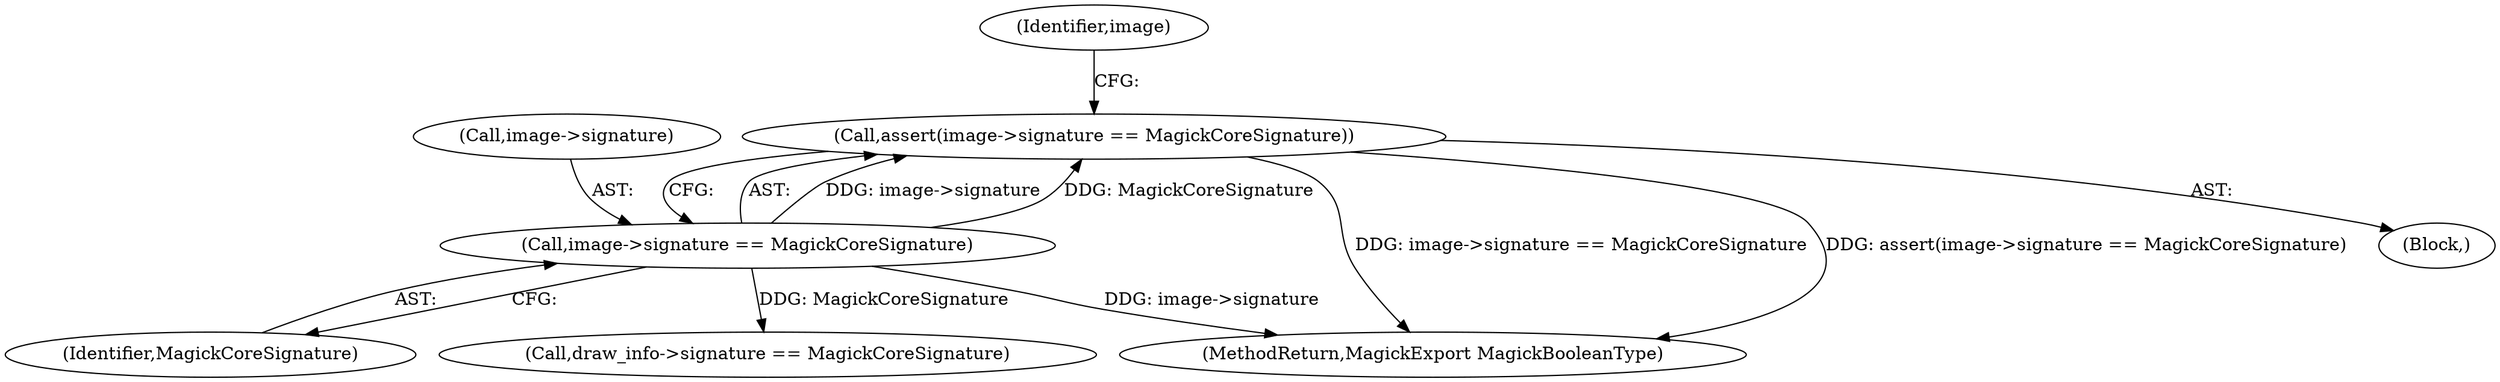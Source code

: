 digraph "0_ImageMagick6_7c2c5ba5b8e3a0b2b82f56c71dfab74ed4006df7@API" {
"1000129" [label="(Call,assert(image->signature == MagickCoreSignature))"];
"1000130" [label="(Call,image->signature == MagickCoreSignature)"];
"1000108" [label="(Block,)"];
"1000157" [label="(Call,draw_info->signature == MagickCoreSignature)"];
"1002061" [label="(MethodReturn,MagickExport MagickBooleanType)"];
"1000131" [label="(Call,image->signature)"];
"1000129" [label="(Call,assert(image->signature == MagickCoreSignature))"];
"1000134" [label="(Identifier,MagickCoreSignature)"];
"1000138" [label="(Identifier,image)"];
"1000130" [label="(Call,image->signature == MagickCoreSignature)"];
"1000129" -> "1000108"  [label="AST: "];
"1000129" -> "1000130"  [label="CFG: "];
"1000130" -> "1000129"  [label="AST: "];
"1000138" -> "1000129"  [label="CFG: "];
"1000129" -> "1002061"  [label="DDG: image->signature == MagickCoreSignature"];
"1000129" -> "1002061"  [label="DDG: assert(image->signature == MagickCoreSignature)"];
"1000130" -> "1000129"  [label="DDG: image->signature"];
"1000130" -> "1000129"  [label="DDG: MagickCoreSignature"];
"1000130" -> "1000134"  [label="CFG: "];
"1000131" -> "1000130"  [label="AST: "];
"1000134" -> "1000130"  [label="AST: "];
"1000130" -> "1002061"  [label="DDG: image->signature"];
"1000130" -> "1000157"  [label="DDG: MagickCoreSignature"];
}
